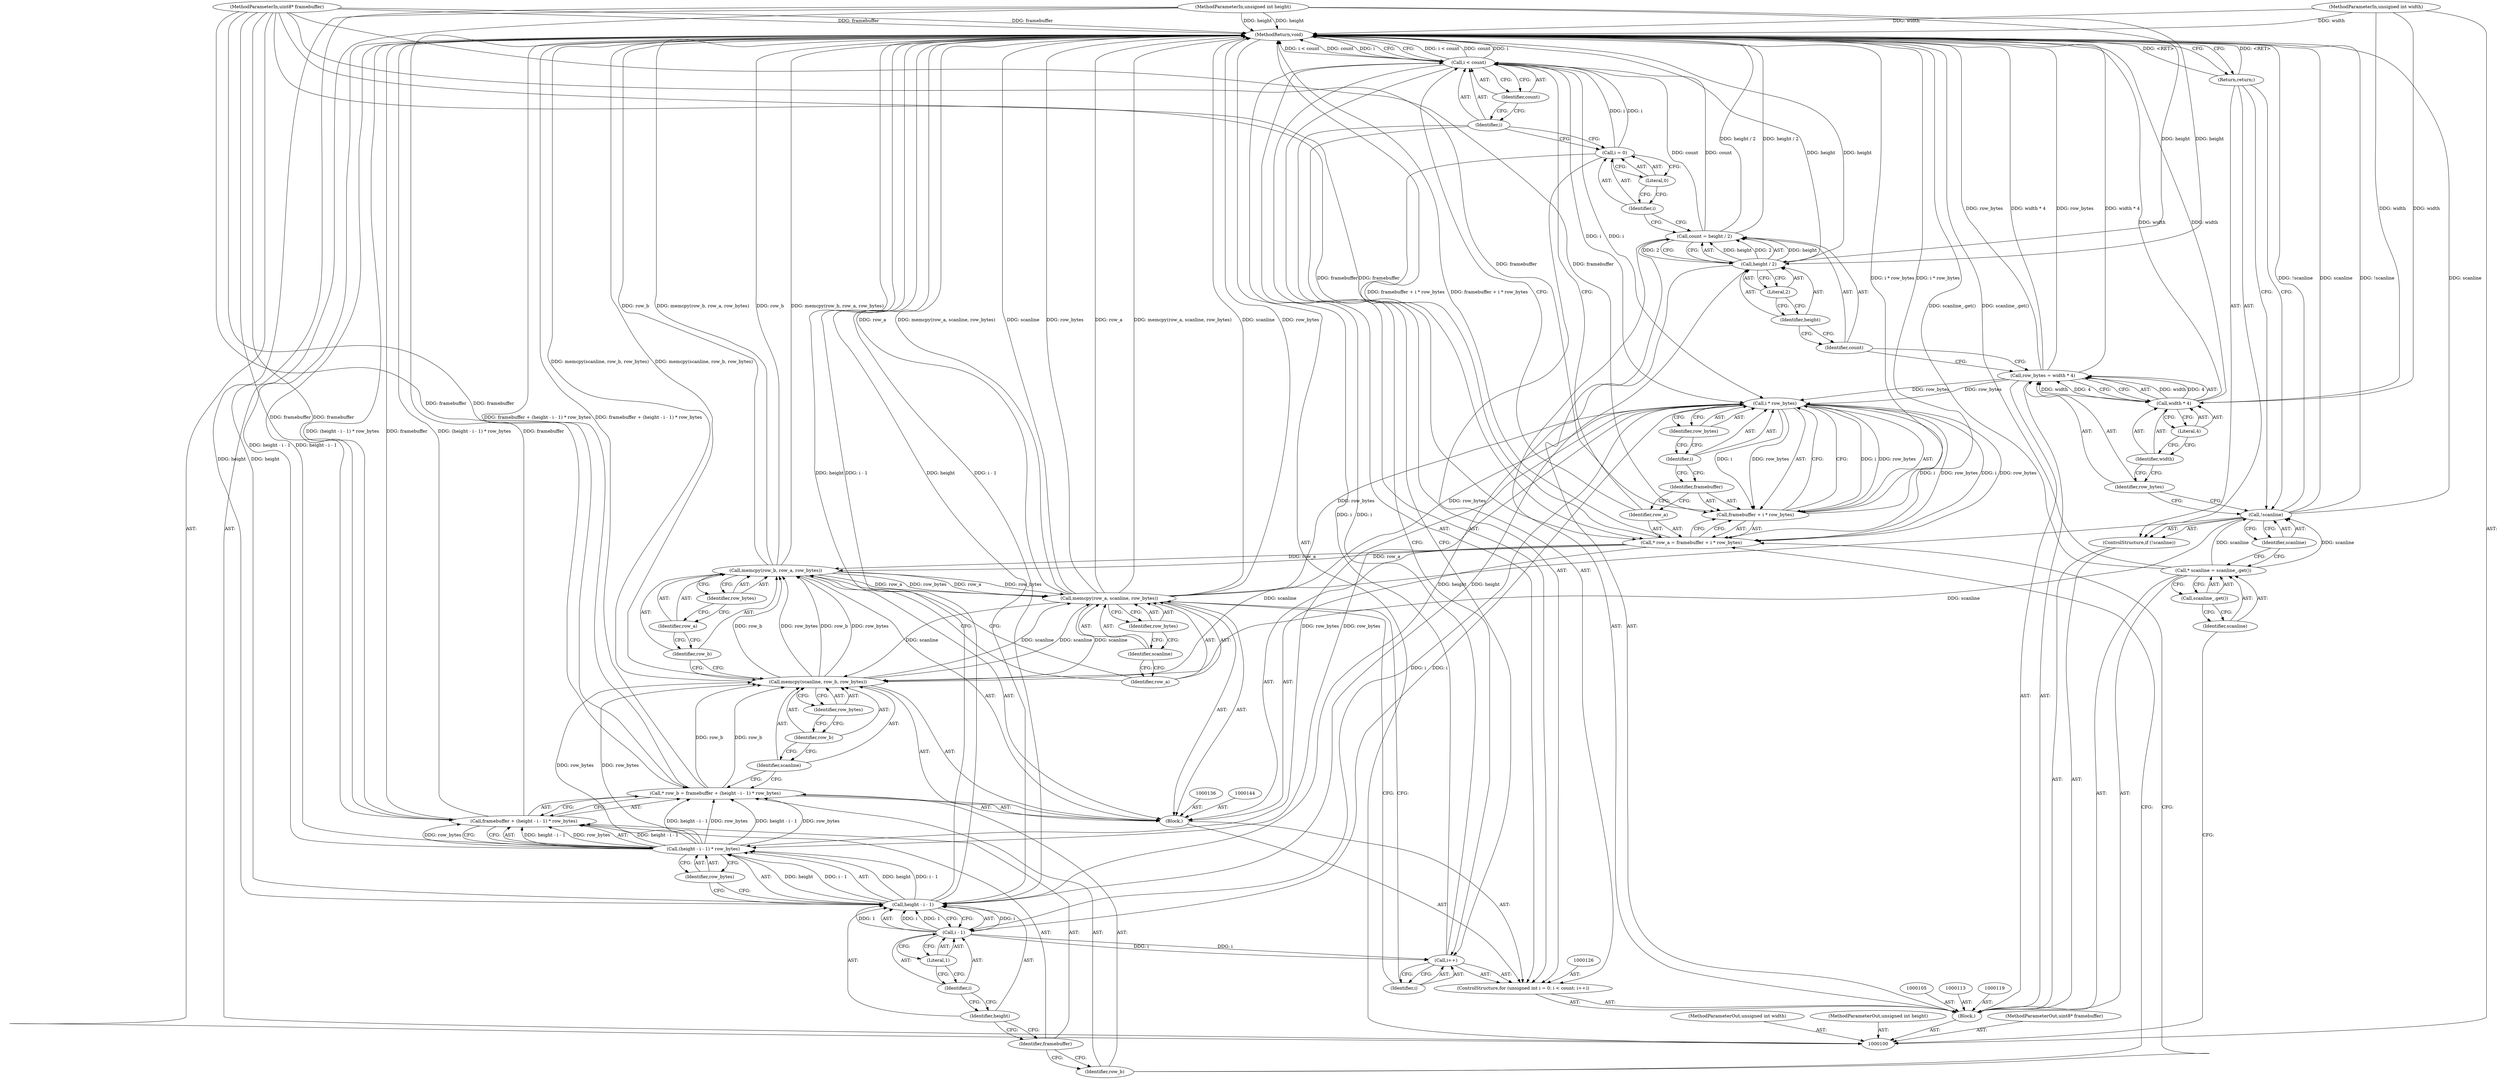 digraph "1_Chrome_64681e22e73e3325e06e6e5e8ef81995b4a306cc" {
"1000168" [label="(MethodReturn,void)"];
"1000127" [label="(Call,i = 0)"];
"1000128" [label="(Identifier,i)"];
"1000129" [label="(Literal,0)"];
"1000130" [label="(Call,i < count)"];
"1000131" [label="(Identifier,i)"];
"1000125" [label="(ControlStructure,for (unsigned int i = 0; i < count; i++))"];
"1000132" [label="(Identifier,count)"];
"1000133" [label="(Call,i++)"];
"1000134" [label="(Identifier,i)"];
"1000138" [label="(Identifier,row_a)"];
"1000139" [label="(Call,framebuffer + i * row_bytes)"];
"1000140" [label="(Identifier,framebuffer)"];
"1000141" [label="(Call,i * row_bytes)"];
"1000142" [label="(Identifier,i)"];
"1000143" [label="(Identifier,row_bytes)"];
"1000137" [label="(Call,* row_a = framebuffer + i * row_bytes)"];
"1000146" [label="(Identifier,row_b)"];
"1000147" [label="(Call,framebuffer + (height - i - 1) * row_bytes)"];
"1000148" [label="(Identifier,framebuffer)"];
"1000149" [label="(Call,(height - i - 1) * row_bytes)"];
"1000150" [label="(Call,height - i - 1)"];
"1000151" [label="(Identifier,height)"];
"1000135" [label="(Block,)"];
"1000152" [label="(Call,i - 1)"];
"1000153" [label="(Identifier,i)"];
"1000154" [label="(Literal,1)"];
"1000155" [label="(Identifier,row_bytes)"];
"1000145" [label="(Call,* row_b = framebuffer + (height - i - 1) * row_bytes)"];
"1000157" [label="(Identifier,scanline)"];
"1000158" [label="(Identifier,row_b)"];
"1000159" [label="(Identifier,row_bytes)"];
"1000156" [label="(Call,memcpy(scanline, row_b, row_bytes))"];
"1000161" [label="(Identifier,row_b)"];
"1000162" [label="(Identifier,row_a)"];
"1000163" [label="(Identifier,row_bytes)"];
"1000160" [label="(Call,memcpy(row_b, row_a, row_bytes))"];
"1000165" [label="(Identifier,row_a)"];
"1000166" [label="(Identifier,scanline)"];
"1000167" [label="(Identifier,row_bytes)"];
"1000164" [label="(Call,memcpy(row_a, scanline, row_bytes))"];
"1000101" [label="(MethodParameterIn,uint8* framebuffer)"];
"1000221" [label="(MethodParameterOut,uint8* framebuffer)"];
"1000102" [label="(MethodParameterIn,unsigned int width)"];
"1000222" [label="(MethodParameterOut,unsigned int width)"];
"1000104" [label="(Block,)"];
"1000103" [label="(MethodParameterIn,unsigned int height)"];
"1000223" [label="(MethodParameterOut,unsigned int height)"];
"1000108" [label="(Call,scanline_.get())"];
"1000106" [label="(Call,* scanline = scanline_.get())"];
"1000107" [label="(Identifier,scanline)"];
"1000109" [label="(ControlStructure,if (!scanline))"];
"1000110" [label="(Call,!scanline)"];
"1000111" [label="(Identifier,scanline)"];
"1000112" [label="(Return,return;)"];
"1000114" [label="(Call,row_bytes = width * 4)"];
"1000115" [label="(Identifier,row_bytes)"];
"1000116" [label="(Call,width * 4)"];
"1000117" [label="(Identifier,width)"];
"1000118" [label="(Literal,4)"];
"1000120" [label="(Call,count = height / 2)"];
"1000121" [label="(Identifier,count)"];
"1000122" [label="(Call,height / 2)"];
"1000123" [label="(Identifier,height)"];
"1000124" [label="(Literal,2)"];
"1000168" -> "1000100"  [label="AST: "];
"1000168" -> "1000112"  [label="CFG: "];
"1000168" -> "1000130"  [label="CFG: "];
"1000116" -> "1000168"  [label="DDG: width"];
"1000106" -> "1000168"  [label="DDG: scanline_.get()"];
"1000150" -> "1000168"  [label="DDG: height"];
"1000150" -> "1000168"  [label="DDG: i - 1"];
"1000114" -> "1000168"  [label="DDG: row_bytes"];
"1000114" -> "1000168"  [label="DDG: width * 4"];
"1000149" -> "1000168"  [label="DDG: height - i - 1"];
"1000156" -> "1000168"  [label="DDG: memcpy(scanline, row_b, row_bytes)"];
"1000130" -> "1000168"  [label="DDG: i < count"];
"1000130" -> "1000168"  [label="DDG: count"];
"1000130" -> "1000168"  [label="DDG: i"];
"1000164" -> "1000168"  [label="DDG: memcpy(row_a, scanline, row_bytes)"];
"1000164" -> "1000168"  [label="DDG: scanline"];
"1000164" -> "1000168"  [label="DDG: row_bytes"];
"1000164" -> "1000168"  [label="DDG: row_a"];
"1000160" -> "1000168"  [label="DDG: memcpy(row_b, row_a, row_bytes)"];
"1000160" -> "1000168"  [label="DDG: row_b"];
"1000122" -> "1000168"  [label="DDG: height"];
"1000139" -> "1000168"  [label="DDG: i * row_bytes"];
"1000137" -> "1000168"  [label="DDG: framebuffer + i * row_bytes"];
"1000103" -> "1000168"  [label="DDG: height"];
"1000147" -> "1000168"  [label="DDG: (height - i - 1) * row_bytes"];
"1000147" -> "1000168"  [label="DDG: framebuffer"];
"1000102" -> "1000168"  [label="DDG: width"];
"1000101" -> "1000168"  [label="DDG: framebuffer"];
"1000110" -> "1000168"  [label="DDG: !scanline"];
"1000110" -> "1000168"  [label="DDG: scanline"];
"1000120" -> "1000168"  [label="DDG: height / 2"];
"1000145" -> "1000168"  [label="DDG: framebuffer + (height - i - 1) * row_bytes"];
"1000112" -> "1000168"  [label="DDG: <RET>"];
"1000127" -> "1000125"  [label="AST: "];
"1000127" -> "1000129"  [label="CFG: "];
"1000128" -> "1000127"  [label="AST: "];
"1000129" -> "1000127"  [label="AST: "];
"1000131" -> "1000127"  [label="CFG: "];
"1000127" -> "1000130"  [label="DDG: i"];
"1000128" -> "1000127"  [label="AST: "];
"1000128" -> "1000120"  [label="CFG: "];
"1000129" -> "1000128"  [label="CFG: "];
"1000129" -> "1000127"  [label="AST: "];
"1000129" -> "1000128"  [label="CFG: "];
"1000127" -> "1000129"  [label="CFG: "];
"1000130" -> "1000125"  [label="AST: "];
"1000130" -> "1000132"  [label="CFG: "];
"1000131" -> "1000130"  [label="AST: "];
"1000132" -> "1000130"  [label="AST: "];
"1000138" -> "1000130"  [label="CFG: "];
"1000168" -> "1000130"  [label="CFG: "];
"1000130" -> "1000168"  [label="DDG: i < count"];
"1000130" -> "1000168"  [label="DDG: count"];
"1000130" -> "1000168"  [label="DDG: i"];
"1000133" -> "1000130"  [label="DDG: i"];
"1000127" -> "1000130"  [label="DDG: i"];
"1000120" -> "1000130"  [label="DDG: count"];
"1000130" -> "1000141"  [label="DDG: i"];
"1000131" -> "1000130"  [label="AST: "];
"1000131" -> "1000127"  [label="CFG: "];
"1000131" -> "1000133"  [label="CFG: "];
"1000132" -> "1000131"  [label="CFG: "];
"1000125" -> "1000104"  [label="AST: "];
"1000126" -> "1000125"  [label="AST: "];
"1000127" -> "1000125"  [label="AST: "];
"1000130" -> "1000125"  [label="AST: "];
"1000133" -> "1000125"  [label="AST: "];
"1000135" -> "1000125"  [label="AST: "];
"1000132" -> "1000130"  [label="AST: "];
"1000132" -> "1000131"  [label="CFG: "];
"1000130" -> "1000132"  [label="CFG: "];
"1000133" -> "1000125"  [label="AST: "];
"1000133" -> "1000134"  [label="CFG: "];
"1000134" -> "1000133"  [label="AST: "];
"1000131" -> "1000133"  [label="CFG: "];
"1000133" -> "1000130"  [label="DDG: i"];
"1000152" -> "1000133"  [label="DDG: i"];
"1000134" -> "1000133"  [label="AST: "];
"1000134" -> "1000164"  [label="CFG: "];
"1000133" -> "1000134"  [label="CFG: "];
"1000138" -> "1000137"  [label="AST: "];
"1000138" -> "1000130"  [label="CFG: "];
"1000140" -> "1000138"  [label="CFG: "];
"1000139" -> "1000137"  [label="AST: "];
"1000139" -> "1000141"  [label="CFG: "];
"1000140" -> "1000139"  [label="AST: "];
"1000141" -> "1000139"  [label="AST: "];
"1000137" -> "1000139"  [label="CFG: "];
"1000139" -> "1000168"  [label="DDG: i * row_bytes"];
"1000101" -> "1000139"  [label="DDG: framebuffer"];
"1000141" -> "1000139"  [label="DDG: i"];
"1000141" -> "1000139"  [label="DDG: row_bytes"];
"1000140" -> "1000139"  [label="AST: "];
"1000140" -> "1000138"  [label="CFG: "];
"1000142" -> "1000140"  [label="CFG: "];
"1000141" -> "1000139"  [label="AST: "];
"1000141" -> "1000143"  [label="CFG: "];
"1000142" -> "1000141"  [label="AST: "];
"1000143" -> "1000141"  [label="AST: "];
"1000139" -> "1000141"  [label="CFG: "];
"1000141" -> "1000137"  [label="DDG: i"];
"1000141" -> "1000137"  [label="DDG: row_bytes"];
"1000141" -> "1000139"  [label="DDG: i"];
"1000141" -> "1000139"  [label="DDG: row_bytes"];
"1000130" -> "1000141"  [label="DDG: i"];
"1000164" -> "1000141"  [label="DDG: row_bytes"];
"1000114" -> "1000141"  [label="DDG: row_bytes"];
"1000141" -> "1000152"  [label="DDG: i"];
"1000141" -> "1000149"  [label="DDG: row_bytes"];
"1000142" -> "1000141"  [label="AST: "];
"1000142" -> "1000140"  [label="CFG: "];
"1000143" -> "1000142"  [label="CFG: "];
"1000143" -> "1000141"  [label="AST: "];
"1000143" -> "1000142"  [label="CFG: "];
"1000141" -> "1000143"  [label="CFG: "];
"1000137" -> "1000135"  [label="AST: "];
"1000137" -> "1000139"  [label="CFG: "];
"1000138" -> "1000137"  [label="AST: "];
"1000139" -> "1000137"  [label="AST: "];
"1000146" -> "1000137"  [label="CFG: "];
"1000137" -> "1000168"  [label="DDG: framebuffer + i * row_bytes"];
"1000101" -> "1000137"  [label="DDG: framebuffer"];
"1000141" -> "1000137"  [label="DDG: i"];
"1000141" -> "1000137"  [label="DDG: row_bytes"];
"1000137" -> "1000160"  [label="DDG: row_a"];
"1000146" -> "1000145"  [label="AST: "];
"1000146" -> "1000137"  [label="CFG: "];
"1000148" -> "1000146"  [label="CFG: "];
"1000147" -> "1000145"  [label="AST: "];
"1000147" -> "1000149"  [label="CFG: "];
"1000148" -> "1000147"  [label="AST: "];
"1000149" -> "1000147"  [label="AST: "];
"1000145" -> "1000147"  [label="CFG: "];
"1000147" -> "1000168"  [label="DDG: (height - i - 1) * row_bytes"];
"1000147" -> "1000168"  [label="DDG: framebuffer"];
"1000101" -> "1000147"  [label="DDG: framebuffer"];
"1000149" -> "1000147"  [label="DDG: height - i - 1"];
"1000149" -> "1000147"  [label="DDG: row_bytes"];
"1000148" -> "1000147"  [label="AST: "];
"1000148" -> "1000146"  [label="CFG: "];
"1000151" -> "1000148"  [label="CFG: "];
"1000149" -> "1000147"  [label="AST: "];
"1000149" -> "1000155"  [label="CFG: "];
"1000150" -> "1000149"  [label="AST: "];
"1000155" -> "1000149"  [label="AST: "];
"1000147" -> "1000149"  [label="CFG: "];
"1000149" -> "1000168"  [label="DDG: height - i - 1"];
"1000149" -> "1000145"  [label="DDG: height - i - 1"];
"1000149" -> "1000145"  [label="DDG: row_bytes"];
"1000149" -> "1000147"  [label="DDG: height - i - 1"];
"1000149" -> "1000147"  [label="DDG: row_bytes"];
"1000150" -> "1000149"  [label="DDG: height"];
"1000150" -> "1000149"  [label="DDG: i - 1"];
"1000141" -> "1000149"  [label="DDG: row_bytes"];
"1000149" -> "1000156"  [label="DDG: row_bytes"];
"1000150" -> "1000149"  [label="AST: "];
"1000150" -> "1000152"  [label="CFG: "];
"1000151" -> "1000150"  [label="AST: "];
"1000152" -> "1000150"  [label="AST: "];
"1000155" -> "1000150"  [label="CFG: "];
"1000150" -> "1000168"  [label="DDG: height"];
"1000150" -> "1000168"  [label="DDG: i - 1"];
"1000150" -> "1000149"  [label="DDG: height"];
"1000150" -> "1000149"  [label="DDG: i - 1"];
"1000122" -> "1000150"  [label="DDG: height"];
"1000103" -> "1000150"  [label="DDG: height"];
"1000152" -> "1000150"  [label="DDG: i"];
"1000152" -> "1000150"  [label="DDG: 1"];
"1000151" -> "1000150"  [label="AST: "];
"1000151" -> "1000148"  [label="CFG: "];
"1000153" -> "1000151"  [label="CFG: "];
"1000135" -> "1000125"  [label="AST: "];
"1000136" -> "1000135"  [label="AST: "];
"1000137" -> "1000135"  [label="AST: "];
"1000144" -> "1000135"  [label="AST: "];
"1000145" -> "1000135"  [label="AST: "];
"1000156" -> "1000135"  [label="AST: "];
"1000160" -> "1000135"  [label="AST: "];
"1000164" -> "1000135"  [label="AST: "];
"1000152" -> "1000150"  [label="AST: "];
"1000152" -> "1000154"  [label="CFG: "];
"1000153" -> "1000152"  [label="AST: "];
"1000154" -> "1000152"  [label="AST: "];
"1000150" -> "1000152"  [label="CFG: "];
"1000152" -> "1000133"  [label="DDG: i"];
"1000152" -> "1000150"  [label="DDG: i"];
"1000152" -> "1000150"  [label="DDG: 1"];
"1000141" -> "1000152"  [label="DDG: i"];
"1000153" -> "1000152"  [label="AST: "];
"1000153" -> "1000151"  [label="CFG: "];
"1000154" -> "1000153"  [label="CFG: "];
"1000154" -> "1000152"  [label="AST: "];
"1000154" -> "1000153"  [label="CFG: "];
"1000152" -> "1000154"  [label="CFG: "];
"1000155" -> "1000149"  [label="AST: "];
"1000155" -> "1000150"  [label="CFG: "];
"1000149" -> "1000155"  [label="CFG: "];
"1000145" -> "1000135"  [label="AST: "];
"1000145" -> "1000147"  [label="CFG: "];
"1000146" -> "1000145"  [label="AST: "];
"1000147" -> "1000145"  [label="AST: "];
"1000157" -> "1000145"  [label="CFG: "];
"1000145" -> "1000168"  [label="DDG: framebuffer + (height - i - 1) * row_bytes"];
"1000101" -> "1000145"  [label="DDG: framebuffer"];
"1000149" -> "1000145"  [label="DDG: height - i - 1"];
"1000149" -> "1000145"  [label="DDG: row_bytes"];
"1000145" -> "1000156"  [label="DDG: row_b"];
"1000157" -> "1000156"  [label="AST: "];
"1000157" -> "1000145"  [label="CFG: "];
"1000158" -> "1000157"  [label="CFG: "];
"1000158" -> "1000156"  [label="AST: "];
"1000158" -> "1000157"  [label="CFG: "];
"1000159" -> "1000158"  [label="CFG: "];
"1000159" -> "1000156"  [label="AST: "];
"1000159" -> "1000158"  [label="CFG: "];
"1000156" -> "1000159"  [label="CFG: "];
"1000156" -> "1000135"  [label="AST: "];
"1000156" -> "1000159"  [label="CFG: "];
"1000157" -> "1000156"  [label="AST: "];
"1000158" -> "1000156"  [label="AST: "];
"1000159" -> "1000156"  [label="AST: "];
"1000161" -> "1000156"  [label="CFG: "];
"1000156" -> "1000168"  [label="DDG: memcpy(scanline, row_b, row_bytes)"];
"1000164" -> "1000156"  [label="DDG: scanline"];
"1000110" -> "1000156"  [label="DDG: scanline"];
"1000145" -> "1000156"  [label="DDG: row_b"];
"1000149" -> "1000156"  [label="DDG: row_bytes"];
"1000156" -> "1000160"  [label="DDG: row_b"];
"1000156" -> "1000160"  [label="DDG: row_bytes"];
"1000156" -> "1000164"  [label="DDG: scanline"];
"1000161" -> "1000160"  [label="AST: "];
"1000161" -> "1000156"  [label="CFG: "];
"1000162" -> "1000161"  [label="CFG: "];
"1000162" -> "1000160"  [label="AST: "];
"1000162" -> "1000161"  [label="CFG: "];
"1000163" -> "1000162"  [label="CFG: "];
"1000163" -> "1000160"  [label="AST: "];
"1000163" -> "1000162"  [label="CFG: "];
"1000160" -> "1000163"  [label="CFG: "];
"1000160" -> "1000135"  [label="AST: "];
"1000160" -> "1000163"  [label="CFG: "];
"1000161" -> "1000160"  [label="AST: "];
"1000162" -> "1000160"  [label="AST: "];
"1000163" -> "1000160"  [label="AST: "];
"1000165" -> "1000160"  [label="CFG: "];
"1000160" -> "1000168"  [label="DDG: memcpy(row_b, row_a, row_bytes)"];
"1000160" -> "1000168"  [label="DDG: row_b"];
"1000156" -> "1000160"  [label="DDG: row_b"];
"1000156" -> "1000160"  [label="DDG: row_bytes"];
"1000137" -> "1000160"  [label="DDG: row_a"];
"1000160" -> "1000164"  [label="DDG: row_a"];
"1000160" -> "1000164"  [label="DDG: row_bytes"];
"1000165" -> "1000164"  [label="AST: "];
"1000165" -> "1000160"  [label="CFG: "];
"1000166" -> "1000165"  [label="CFG: "];
"1000166" -> "1000164"  [label="AST: "];
"1000166" -> "1000165"  [label="CFG: "];
"1000167" -> "1000166"  [label="CFG: "];
"1000167" -> "1000164"  [label="AST: "];
"1000167" -> "1000166"  [label="CFG: "];
"1000164" -> "1000167"  [label="CFG: "];
"1000164" -> "1000135"  [label="AST: "];
"1000164" -> "1000167"  [label="CFG: "];
"1000165" -> "1000164"  [label="AST: "];
"1000166" -> "1000164"  [label="AST: "];
"1000167" -> "1000164"  [label="AST: "];
"1000134" -> "1000164"  [label="CFG: "];
"1000164" -> "1000168"  [label="DDG: memcpy(row_a, scanline, row_bytes)"];
"1000164" -> "1000168"  [label="DDG: scanline"];
"1000164" -> "1000168"  [label="DDG: row_bytes"];
"1000164" -> "1000168"  [label="DDG: row_a"];
"1000164" -> "1000141"  [label="DDG: row_bytes"];
"1000164" -> "1000156"  [label="DDG: scanline"];
"1000160" -> "1000164"  [label="DDG: row_a"];
"1000160" -> "1000164"  [label="DDG: row_bytes"];
"1000156" -> "1000164"  [label="DDG: scanline"];
"1000101" -> "1000100"  [label="AST: "];
"1000101" -> "1000168"  [label="DDG: framebuffer"];
"1000101" -> "1000137"  [label="DDG: framebuffer"];
"1000101" -> "1000139"  [label="DDG: framebuffer"];
"1000101" -> "1000145"  [label="DDG: framebuffer"];
"1000101" -> "1000147"  [label="DDG: framebuffer"];
"1000221" -> "1000100"  [label="AST: "];
"1000102" -> "1000100"  [label="AST: "];
"1000102" -> "1000168"  [label="DDG: width"];
"1000102" -> "1000116"  [label="DDG: width"];
"1000222" -> "1000100"  [label="AST: "];
"1000104" -> "1000100"  [label="AST: "];
"1000105" -> "1000104"  [label="AST: "];
"1000106" -> "1000104"  [label="AST: "];
"1000109" -> "1000104"  [label="AST: "];
"1000113" -> "1000104"  [label="AST: "];
"1000114" -> "1000104"  [label="AST: "];
"1000119" -> "1000104"  [label="AST: "];
"1000120" -> "1000104"  [label="AST: "];
"1000125" -> "1000104"  [label="AST: "];
"1000103" -> "1000100"  [label="AST: "];
"1000103" -> "1000168"  [label="DDG: height"];
"1000103" -> "1000122"  [label="DDG: height"];
"1000103" -> "1000150"  [label="DDG: height"];
"1000223" -> "1000100"  [label="AST: "];
"1000108" -> "1000106"  [label="AST: "];
"1000108" -> "1000107"  [label="CFG: "];
"1000106" -> "1000108"  [label="CFG: "];
"1000106" -> "1000104"  [label="AST: "];
"1000106" -> "1000108"  [label="CFG: "];
"1000107" -> "1000106"  [label="AST: "];
"1000108" -> "1000106"  [label="AST: "];
"1000111" -> "1000106"  [label="CFG: "];
"1000106" -> "1000168"  [label="DDG: scanline_.get()"];
"1000106" -> "1000110"  [label="DDG: scanline"];
"1000107" -> "1000106"  [label="AST: "];
"1000107" -> "1000100"  [label="CFG: "];
"1000108" -> "1000107"  [label="CFG: "];
"1000109" -> "1000104"  [label="AST: "];
"1000110" -> "1000109"  [label="AST: "];
"1000112" -> "1000109"  [label="AST: "];
"1000110" -> "1000109"  [label="AST: "];
"1000110" -> "1000111"  [label="CFG: "];
"1000111" -> "1000110"  [label="AST: "];
"1000112" -> "1000110"  [label="CFG: "];
"1000115" -> "1000110"  [label="CFG: "];
"1000110" -> "1000168"  [label="DDG: !scanline"];
"1000110" -> "1000168"  [label="DDG: scanline"];
"1000106" -> "1000110"  [label="DDG: scanline"];
"1000110" -> "1000156"  [label="DDG: scanline"];
"1000111" -> "1000110"  [label="AST: "];
"1000111" -> "1000106"  [label="CFG: "];
"1000110" -> "1000111"  [label="CFG: "];
"1000112" -> "1000109"  [label="AST: "];
"1000112" -> "1000110"  [label="CFG: "];
"1000168" -> "1000112"  [label="CFG: "];
"1000112" -> "1000168"  [label="DDG: <RET>"];
"1000114" -> "1000104"  [label="AST: "];
"1000114" -> "1000116"  [label="CFG: "];
"1000115" -> "1000114"  [label="AST: "];
"1000116" -> "1000114"  [label="AST: "];
"1000121" -> "1000114"  [label="CFG: "];
"1000114" -> "1000168"  [label="DDG: row_bytes"];
"1000114" -> "1000168"  [label="DDG: width * 4"];
"1000116" -> "1000114"  [label="DDG: width"];
"1000116" -> "1000114"  [label="DDG: 4"];
"1000114" -> "1000141"  [label="DDG: row_bytes"];
"1000115" -> "1000114"  [label="AST: "];
"1000115" -> "1000110"  [label="CFG: "];
"1000117" -> "1000115"  [label="CFG: "];
"1000116" -> "1000114"  [label="AST: "];
"1000116" -> "1000118"  [label="CFG: "];
"1000117" -> "1000116"  [label="AST: "];
"1000118" -> "1000116"  [label="AST: "];
"1000114" -> "1000116"  [label="CFG: "];
"1000116" -> "1000168"  [label="DDG: width"];
"1000116" -> "1000114"  [label="DDG: width"];
"1000116" -> "1000114"  [label="DDG: 4"];
"1000102" -> "1000116"  [label="DDG: width"];
"1000117" -> "1000116"  [label="AST: "];
"1000117" -> "1000115"  [label="CFG: "];
"1000118" -> "1000117"  [label="CFG: "];
"1000118" -> "1000116"  [label="AST: "];
"1000118" -> "1000117"  [label="CFG: "];
"1000116" -> "1000118"  [label="CFG: "];
"1000120" -> "1000104"  [label="AST: "];
"1000120" -> "1000122"  [label="CFG: "];
"1000121" -> "1000120"  [label="AST: "];
"1000122" -> "1000120"  [label="AST: "];
"1000128" -> "1000120"  [label="CFG: "];
"1000120" -> "1000168"  [label="DDG: height / 2"];
"1000122" -> "1000120"  [label="DDG: height"];
"1000122" -> "1000120"  [label="DDG: 2"];
"1000120" -> "1000130"  [label="DDG: count"];
"1000121" -> "1000120"  [label="AST: "];
"1000121" -> "1000114"  [label="CFG: "];
"1000123" -> "1000121"  [label="CFG: "];
"1000122" -> "1000120"  [label="AST: "];
"1000122" -> "1000124"  [label="CFG: "];
"1000123" -> "1000122"  [label="AST: "];
"1000124" -> "1000122"  [label="AST: "];
"1000120" -> "1000122"  [label="CFG: "];
"1000122" -> "1000168"  [label="DDG: height"];
"1000122" -> "1000120"  [label="DDG: height"];
"1000122" -> "1000120"  [label="DDG: 2"];
"1000103" -> "1000122"  [label="DDG: height"];
"1000122" -> "1000150"  [label="DDG: height"];
"1000123" -> "1000122"  [label="AST: "];
"1000123" -> "1000121"  [label="CFG: "];
"1000124" -> "1000123"  [label="CFG: "];
"1000124" -> "1000122"  [label="AST: "];
"1000124" -> "1000123"  [label="CFG: "];
"1000122" -> "1000124"  [label="CFG: "];
}

